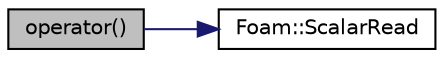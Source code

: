 digraph "operator()"
{
  bgcolor="transparent";
  edge [fontname="Helvetica",fontsize="10",labelfontname="Helvetica",labelfontsize="10"];
  node [fontname="Helvetica",fontsize="10",shape=record];
  rankdir="LR";
  Node1 [label="operator()",height=0.2,width=0.4,color="black", fillcolor="grey75", style="filled" fontcolor="black"];
  Node1 -> Node2 [color="midnightblue",fontsize="10",style="solid",fontname="Helvetica"];
  Node2 [label="Foam::ScalarRead",height=0.2,width=0.4,color="black",URL="$namespaceFoam.html#a3558177e6a8a6fc4a7a4c76a87fd52b2",tooltip="Parse entire buffer as a float/double, skipping leading/trailing whitespace. "];
}
